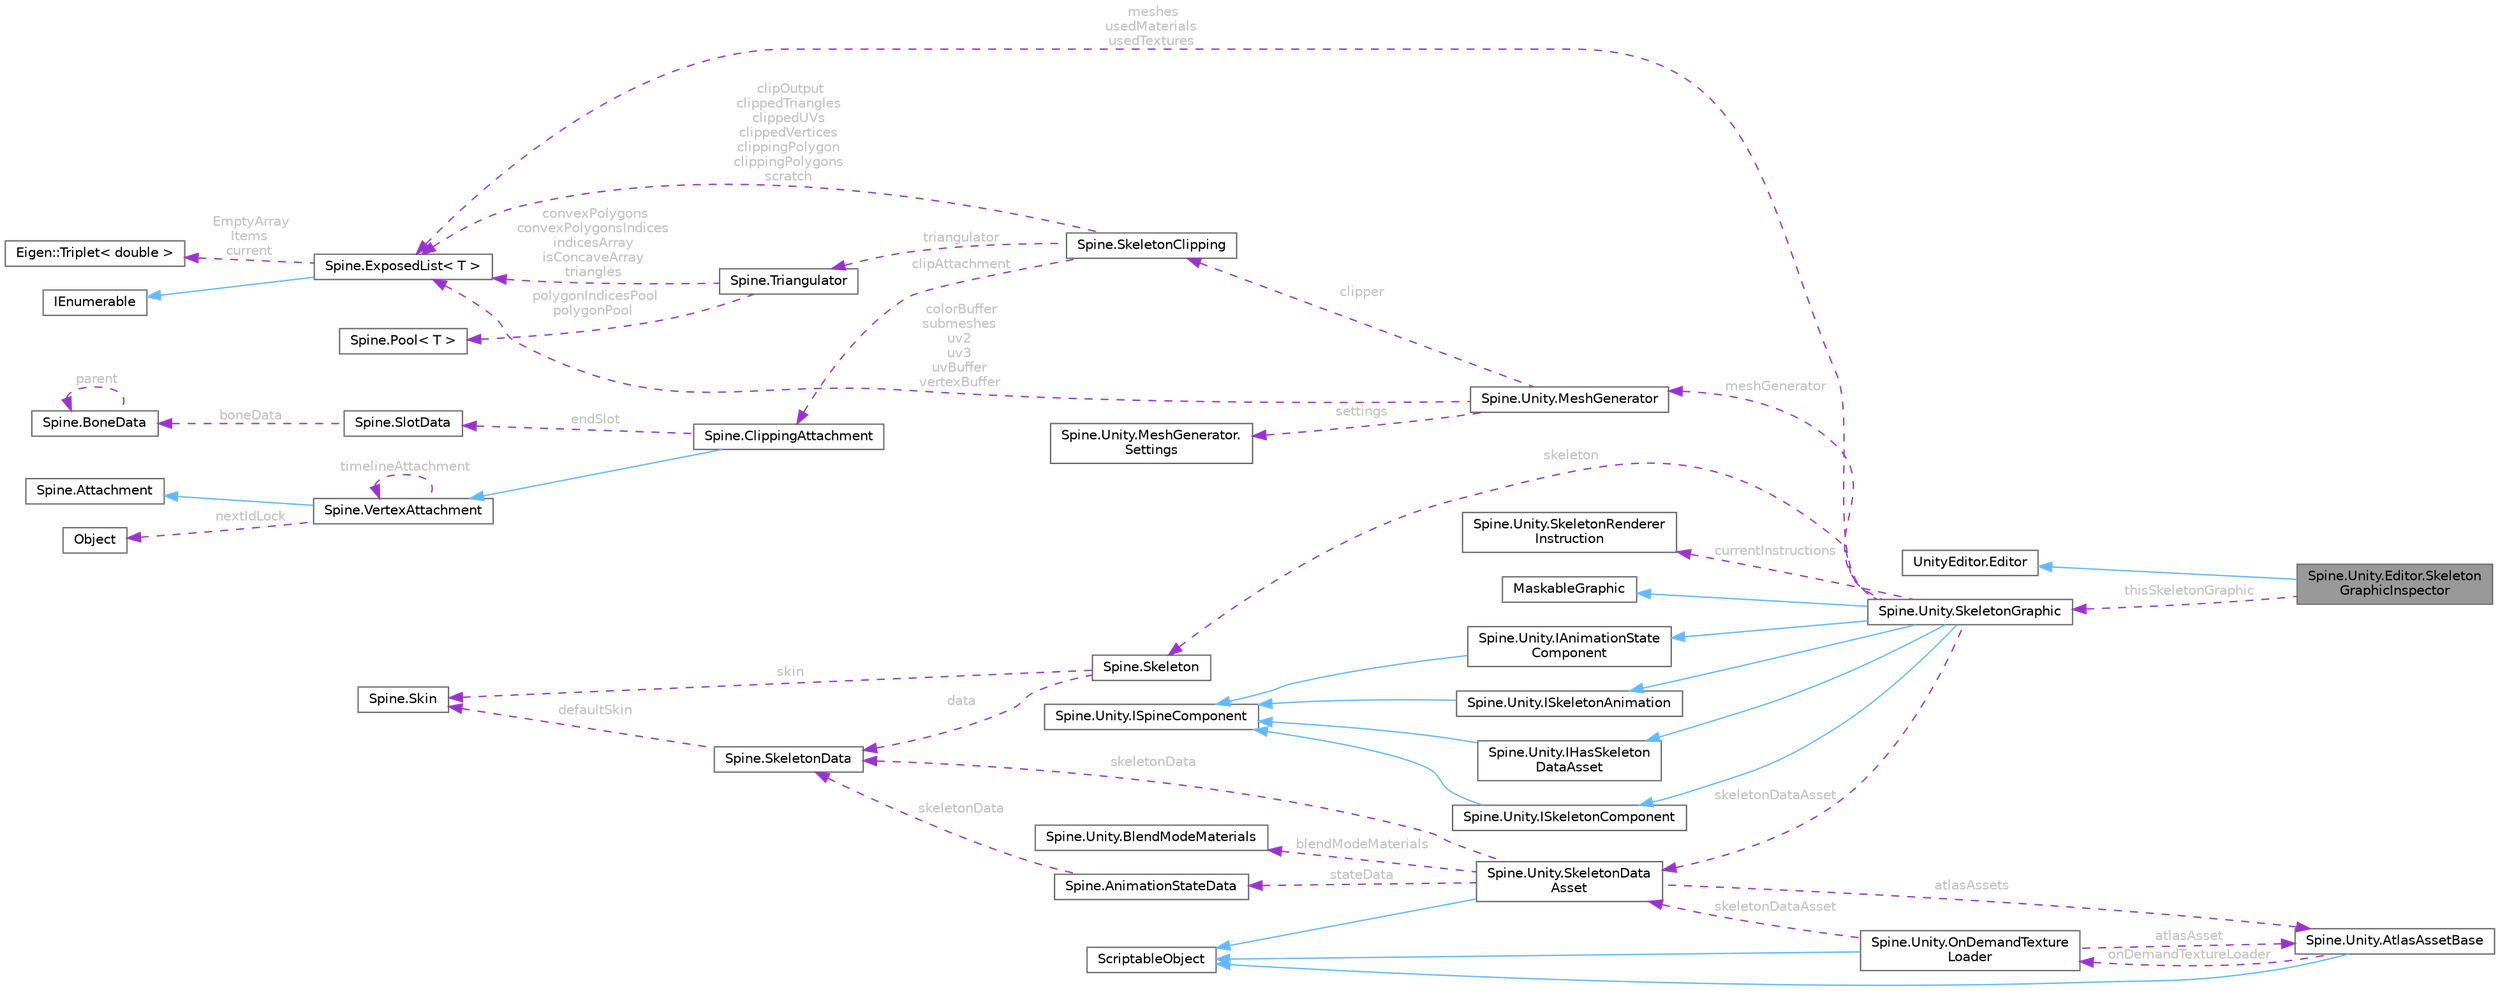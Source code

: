digraph "Spine.Unity.Editor.SkeletonGraphicInspector"
{
 // LATEX_PDF_SIZE
  bgcolor="transparent";
  edge [fontname=Helvetica,fontsize=10,labelfontname=Helvetica,labelfontsize=10];
  node [fontname=Helvetica,fontsize=10,shape=box,height=0.2,width=0.4];
  rankdir="LR";
  Node1 [id="Node000001",label="Spine.Unity.Editor.Skeleton\lGraphicInspector",height=0.2,width=0.4,color="gray40", fillcolor="grey60", style="filled", fontcolor="black",tooltip=" "];
  Node2 -> Node1 [id="edge1_Node000001_Node000002",dir="back",color="steelblue1",style="solid",tooltip=" "];
  Node2 [id="Node000002",label="UnityEditor.Editor",height=0.2,width=0.4,color="gray40", fillcolor="white", style="filled",tooltip=" "];
  Node3 -> Node1 [id="edge2_Node000001_Node000003",dir="back",color="darkorchid3",style="dashed",tooltip=" ",label=" thisSkeletonGraphic",fontcolor="grey" ];
  Node3 [id="Node000003",label="Spine.Unity.SkeletonGraphic",height=0.2,width=0.4,color="gray40", fillcolor="white", style="filled",URL="$class_spine_1_1_unity_1_1_skeleton_graphic.html",tooltip=" "];
  Node4 -> Node3 [id="edge3_Node000003_Node000004",dir="back",color="steelblue1",style="solid",tooltip=" "];
  Node4 [id="Node000004",label="MaskableGraphic",height=0.2,width=0.4,color="gray40", fillcolor="white", style="filled",tooltip=" "];
  Node5 -> Node3 [id="edge4_Node000003_Node000005",dir="back",color="steelblue1",style="solid",tooltip=" "];
  Node5 [id="Node000005",label="Spine.Unity.ISkeletonComponent",height=0.2,width=0.4,color="gray40", fillcolor="white", style="filled",URL="$interface_spine_1_1_unity_1_1_i_skeleton_component.html",tooltip="A Spine-Unity Component that manages a Spine.Skeleton instance, instantiated from a SkeletonDataAsset..."];
  Node6 -> Node5 [id="edge5_Node000005_Node000006",dir="back",color="steelblue1",style="solid",tooltip=" "];
  Node6 [id="Node000006",label="Spine.Unity.ISpineComponent",height=0.2,width=0.4,color="gray40", fillcolor="white", style="filled",URL="$interface_spine_1_1_unity_1_1_i_spine_component.html",tooltip=" "];
  Node7 -> Node3 [id="edge6_Node000003_Node000007",dir="back",color="steelblue1",style="solid",tooltip=" "];
  Node7 [id="Node000007",label="Spine.Unity.IAnimationState\lComponent",height=0.2,width=0.4,color="gray40", fillcolor="white", style="filled",URL="$interface_spine_1_1_unity_1_1_i_animation_state_component.html",tooltip="A Spine-Unity Component that uses a Spine.AnimationState to animate its skeleton."];
  Node6 -> Node7 [id="edge7_Node000007_Node000006",dir="back",color="steelblue1",style="solid",tooltip=" "];
  Node8 -> Node3 [id="edge8_Node000003_Node000008",dir="back",color="steelblue1",style="solid",tooltip=" "];
  Node8 [id="Node000008",label="Spine.Unity.ISkeletonAnimation",height=0.2,width=0.4,color="gray40", fillcolor="white", style="filled",URL="$interface_spine_1_1_unity_1_1_i_skeleton_animation.html",tooltip="A Spine-Unity Component that animates a Skeleton but not necessarily with a Spine...."];
  Node6 -> Node8 [id="edge9_Node000008_Node000006",dir="back",color="steelblue1",style="solid",tooltip=" "];
  Node9 -> Node3 [id="edge10_Node000003_Node000009",dir="back",color="steelblue1",style="solid",tooltip=" "];
  Node9 [id="Node000009",label="Spine.Unity.IHasSkeleton\lDataAsset",height=0.2,width=0.4,color="gray40", fillcolor="white", style="filled",URL="$interface_spine_1_1_unity_1_1_i_has_skeleton_data_asset.html",tooltip="Holds a reference to a SkeletonDataAsset."];
  Node6 -> Node9 [id="edge11_Node000009_Node000006",dir="back",color="steelblue1",style="solid",tooltip=" "];
  Node10 -> Node3 [id="edge12_Node000003_Node000010",dir="back",color="darkorchid3",style="dashed",tooltip=" ",label=" skeletonDataAsset",fontcolor="grey" ];
  Node10 [id="Node000010",label="Spine.Unity.SkeletonData\lAsset",height=0.2,width=0.4,color="gray40", fillcolor="white", style="filled",URL="$class_spine_1_1_unity_1_1_skeleton_data_asset.html",tooltip=" "];
  Node11 -> Node10 [id="edge13_Node000010_Node000011",dir="back",color="steelblue1",style="solid",tooltip=" "];
  Node11 [id="Node000011",label="ScriptableObject",height=0.2,width=0.4,color="gray40", fillcolor="white", style="filled",tooltip=" "];
  Node12 -> Node10 [id="edge14_Node000010_Node000012",dir="back",color="darkorchid3",style="dashed",tooltip=" ",label=" atlasAssets",fontcolor="grey" ];
  Node12 [id="Node000012",label="Spine.Unity.AtlasAssetBase",height=0.2,width=0.4,color="gray40", fillcolor="white", style="filled",URL="$class_spine_1_1_unity_1_1_atlas_asset_base.html",tooltip=" "];
  Node11 -> Node12 [id="edge15_Node000012_Node000011",dir="back",color="steelblue1",style="solid",tooltip=" "];
  Node13 -> Node12 [id="edge16_Node000012_Node000013",dir="back",color="darkorchid3",style="dashed",tooltip=" ",label=" onDemandTextureLoader",fontcolor="grey" ];
  Node13 [id="Node000013",label="Spine.Unity.OnDemandTexture\lLoader",height=0.2,width=0.4,color="gray40", fillcolor="white", style="filled",URL="$class_spine_1_1_unity_1_1_on_demand_texture_loader.html",tooltip=" "];
  Node11 -> Node13 [id="edge17_Node000013_Node000011",dir="back",color="steelblue1",style="solid",tooltip=" "];
  Node12 -> Node13 [id="edge18_Node000013_Node000012",dir="back",color="darkorchid3",style="dashed",tooltip=" ",label=" atlasAsset",fontcolor="grey" ];
  Node10 -> Node13 [id="edge19_Node000013_Node000010",dir="back",color="darkorchid3",style="dashed",tooltip=" ",label=" skeletonDataAsset",fontcolor="grey" ];
  Node14 -> Node10 [id="edge20_Node000010_Node000014",dir="back",color="darkorchid3",style="dashed",tooltip=" ",label=" blendModeMaterials",fontcolor="grey" ];
  Node14 [id="Node000014",label="Spine.Unity.BlendModeMaterials",height=0.2,width=0.4,color="gray40", fillcolor="white", style="filled",URL="$class_spine_1_1_unity_1_1_blend_mode_materials.html",tooltip=" "];
  Node15 -> Node10 [id="edge21_Node000010_Node000015",dir="back",color="darkorchid3",style="dashed",tooltip=" ",label=" skeletonData",fontcolor="grey" ];
  Node15 [id="Node000015",label="Spine.SkeletonData",height=0.2,width=0.4,color="gray40", fillcolor="white", style="filled",URL="$class_spine_1_1_skeleton_data.html",tooltip="Stores the setup pose and all of the stateless data for a skeleton."];
  Node16 -> Node15 [id="edge22_Node000015_Node000016",dir="back",color="darkorchid3",style="dashed",tooltip=" ",label=" defaultSkin",fontcolor="grey" ];
  Node16 [id="Node000016",label="Spine.Skin",height=0.2,width=0.4,color="gray40", fillcolor="white", style="filled",URL="$class_spine_1_1_skin.html",tooltip="Stores attachments by slot index and attachment name."];
  Node17 -> Node10 [id="edge23_Node000010_Node000017",dir="back",color="darkorchid3",style="dashed",tooltip=" ",label=" stateData",fontcolor="grey" ];
  Node17 [id="Node000017",label="Spine.AnimationStateData",height=0.2,width=0.4,color="gray40", fillcolor="white", style="filled",URL="$class_spine_1_1_animation_state_data.html",tooltip="Stores mix (crossfade) durations to be applied when AnimationState animations are changed."];
  Node15 -> Node17 [id="edge24_Node000017_Node000015",dir="back",color="darkorchid3",style="dashed",tooltip=" ",label=" skeletonData",fontcolor="grey" ];
  Node18 -> Node3 [id="edge25_Node000003_Node000018",dir="back",color="darkorchid3",style="dashed",tooltip=" ",label=" skeleton",fontcolor="grey" ];
  Node18 [id="Node000018",label="Spine.Skeleton",height=0.2,width=0.4,color="gray40", fillcolor="white", style="filled",URL="$class_spine_1_1_skeleton.html",tooltip=" "];
  Node15 -> Node18 [id="edge26_Node000018_Node000015",dir="back",color="darkorchid3",style="dashed",tooltip=" ",label=" data",fontcolor="grey" ];
  Node16 -> Node18 [id="edge27_Node000018_Node000016",dir="back",color="darkorchid3",style="dashed",tooltip=" ",label=" skin",fontcolor="grey" ];
  Node19 -> Node3 [id="edge28_Node000003_Node000019",dir="back",color="darkorchid3",style="dashed",tooltip=" ",label=" meshGenerator",fontcolor="grey" ];
  Node19 [id="Node000019",label="Spine.Unity.MeshGenerator",height=0.2,width=0.4,color="gray40", fillcolor="white", style="filled",URL="$class_spine_1_1_unity_1_1_mesh_generator.html",tooltip="Holds several methods to prepare and generate a UnityEngine mesh based on a skeleton...."];
  Node20 -> Node19 [id="edge29_Node000019_Node000020",dir="back",color="darkorchid3",style="dashed",tooltip=" ",label=" settings",fontcolor="grey" ];
  Node20 [id="Node000020",label="Spine.Unity.MeshGenerator.\lSettings",height=0.2,width=0.4,color="gray40", fillcolor="white", style="filled",URL="$struct_spine_1_1_unity_1_1_mesh_generator_1_1_settings.html",tooltip=" "];
  Node21 -> Node19 [id="edge30_Node000019_Node000021",dir="back",color="darkorchid3",style="dashed",tooltip=" ",label=" colorBuffer\nsubmeshes\nuv2\nuv3\nuvBuffer\nvertexBuffer",fontcolor="grey" ];
  Node21 [id="Node000021",label="Spine.ExposedList\< T \>",height=0.2,width=0.4,color="gray40", fillcolor="white", style="filled",URL="$class_spine_1_1_exposed_list-1-g.html",tooltip=" "];
  Node22 -> Node21 [id="edge31_Node000021_Node000022",dir="back",color="steelblue1",style="solid",tooltip=" "];
  Node22 [id="Node000022",label="IEnumerable",height=0.2,width=0.4,color="gray40", fillcolor="white", style="filled",tooltip=" "];
  Node23 -> Node21 [id="edge32_Node000021_Node000023",dir="back",color="darkorchid3",style="dashed",tooltip=" ",label=" EmptyArray\nItems\ncurrent",fontcolor="grey" ];
  Node23 [id="Node000023",label="Eigen::Triplet\< double \>",height=0.2,width=0.4,color="gray40", fillcolor="white", style="filled",URL="$class_eigen_1_1_triplet.html",tooltip=" "];
  Node24 -> Node19 [id="edge33_Node000019_Node000024",dir="back",color="darkorchid3",style="dashed",tooltip=" ",label=" clipper",fontcolor="grey" ];
  Node24 [id="Node000024",label="Spine.SkeletonClipping",height=0.2,width=0.4,color="gray40", fillcolor="white", style="filled",URL="$class_spine_1_1_skeleton_clipping.html",tooltip=" "];
  Node25 -> Node24 [id="edge34_Node000024_Node000025",dir="back",color="darkorchid3",style="dashed",tooltip=" ",label=" triangulator",fontcolor="grey" ];
  Node25 [id="Node000025",label="Spine.Triangulator",height=0.2,width=0.4,color="gray40", fillcolor="white", style="filled",URL="$class_spine_1_1_triangulator.html",tooltip=" "];
  Node21 -> Node25 [id="edge35_Node000025_Node000021",dir="back",color="darkorchid3",style="dashed",tooltip=" ",label=" convexPolygons\nconvexPolygonsIndices\nindicesArray\nisConcaveArray\ntriangles",fontcolor="grey" ];
  Node26 -> Node25 [id="edge36_Node000025_Node000026",dir="back",color="darkorchid3",style="dashed",tooltip=" ",label=" polygonIndicesPool\npolygonPool",fontcolor="grey" ];
  Node26 [id="Node000026",label="Spine.Pool\< T \>",height=0.2,width=0.4,color="gray40", fillcolor="white", style="filled",URL="$class_spine_1_1_pool-1-g.html",tooltip=" "];
  Node21 -> Node24 [id="edge37_Node000024_Node000021",dir="back",color="darkorchid3",style="dashed",tooltip=" ",label=" clipOutput\nclippedTriangles\nclippedUVs\nclippedVertices\nclippingPolygon\nclippingPolygons\nscratch",fontcolor="grey" ];
  Node27 -> Node24 [id="edge38_Node000024_Node000027",dir="back",color="darkorchid3",style="dashed",tooltip=" ",label=" clipAttachment",fontcolor="grey" ];
  Node27 [id="Node000027",label="Spine.ClippingAttachment",height=0.2,width=0.4,color="gray40", fillcolor="white", style="filled",URL="$class_spine_1_1_clipping_attachment.html",tooltip=" "];
  Node28 -> Node27 [id="edge39_Node000027_Node000028",dir="back",color="steelblue1",style="solid",tooltip=" "];
  Node28 [id="Node000028",label="Spine.VertexAttachment",height=0.2,width=0.4,color="gray40", fillcolor="white", style="filled",URL="$class_spine_1_1_vertex_attachment.html",tooltip=">An attachment with vertices that are transformed by one or more bones and can be deformed by a slot'..."];
  Node29 -> Node28 [id="edge40_Node000028_Node000029",dir="back",color="steelblue1",style="solid",tooltip=" "];
  Node29 [id="Node000029",label="Spine.Attachment",height=0.2,width=0.4,color="gray40", fillcolor="white", style="filled",URL="$class_spine_1_1_attachment.html",tooltip="The base class for all attachments."];
  Node30 -> Node28 [id="edge41_Node000028_Node000030",dir="back",color="darkorchid3",style="dashed",tooltip=" ",label=" nextIdLock",fontcolor="grey" ];
  Node30 [id="Node000030",label="Object",height=0.2,width=0.4,color="gray40", fillcolor="white", style="filled",URL="$class_object.html",tooltip=" "];
  Node28 -> Node28 [id="edge42_Node000028_Node000028",dir="back",color="darkorchid3",style="dashed",tooltip=" ",label=" timelineAttachment",fontcolor="grey" ];
  Node31 -> Node27 [id="edge43_Node000027_Node000031",dir="back",color="darkorchid3",style="dashed",tooltip=" ",label=" endSlot",fontcolor="grey" ];
  Node31 [id="Node000031",label="Spine.SlotData",height=0.2,width=0.4,color="gray40", fillcolor="white", style="filled",URL="$class_spine_1_1_slot_data.html",tooltip=" "];
  Node32 -> Node31 [id="edge44_Node000031_Node000032",dir="back",color="darkorchid3",style="dashed",tooltip=" ",label=" boneData",fontcolor="grey" ];
  Node32 [id="Node000032",label="Spine.BoneData",height=0.2,width=0.4,color="gray40", fillcolor="white", style="filled",URL="$class_spine_1_1_bone_data.html",tooltip=" "];
  Node32 -> Node32 [id="edge45_Node000032_Node000032",dir="back",color="darkorchid3",style="dashed",tooltip=" ",label=" parent",fontcolor="grey" ];
  Node33 -> Node3 [id="edge46_Node000003_Node000033",dir="back",color="darkorchid3",style="dashed",tooltip=" ",label=" currentInstructions",fontcolor="grey" ];
  Node33 [id="Node000033",label="Spine.Unity.SkeletonRenderer\lInstruction",height=0.2,width=0.4,color="gray40", fillcolor="white", style="filled",URL="$class_spine_1_1_unity_1_1_skeleton_renderer_instruction.html",tooltip="Instructions used by a SkeletonRenderer to render a mesh."];
  Node21 -> Node3 [id="edge47_Node000003_Node000021",dir="back",color="darkorchid3",style="dashed",tooltip=" ",label=" meshes\nusedMaterials\nusedTextures",fontcolor="grey" ];
}
